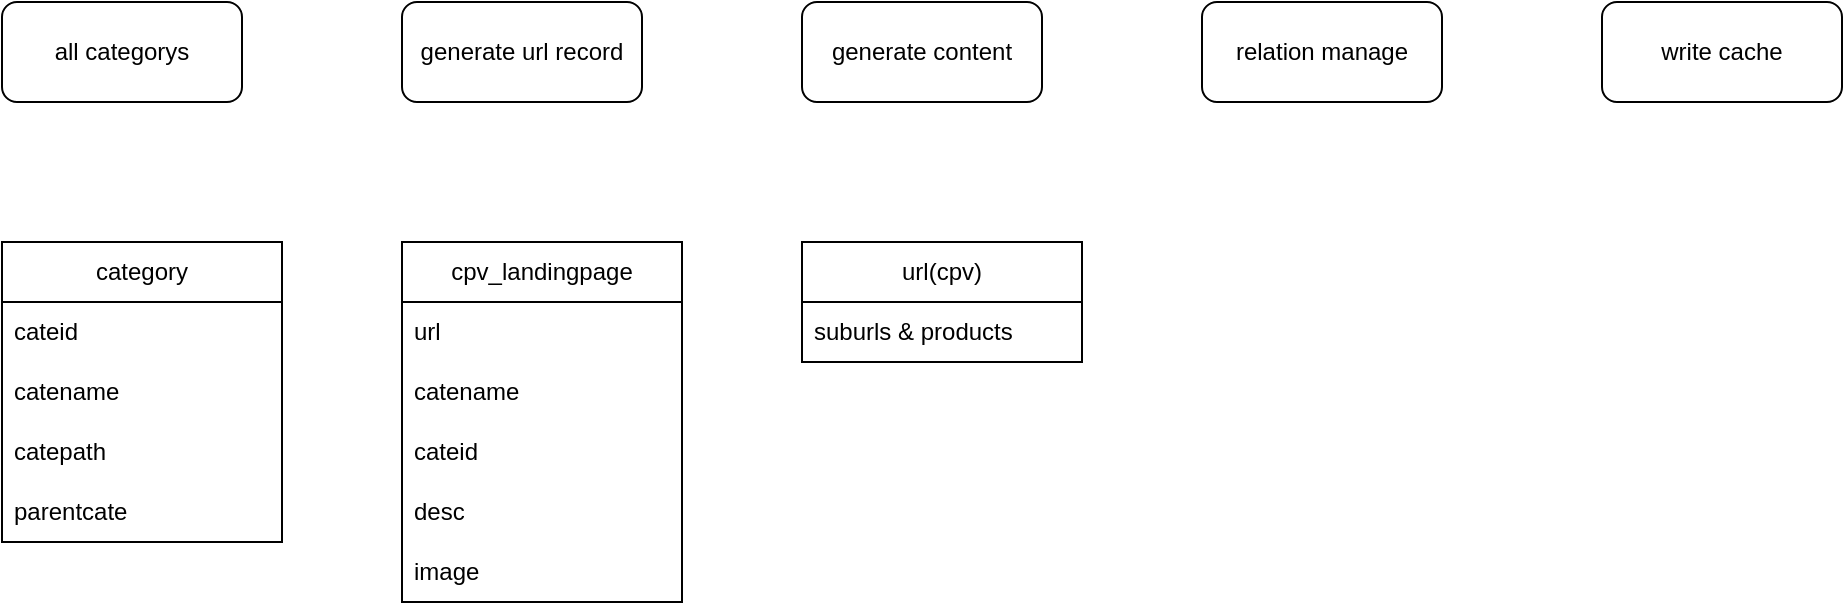 <mxfile version="24.4.4" type="github">
  <diagram name="第 1 页" id="mpDOS9dBaBRB9N8fmm2q">
    <mxGraphModel dx="1434" dy="673" grid="1" gridSize="10" guides="1" tooltips="1" connect="1" arrows="1" fold="1" page="1" pageScale="1" pageWidth="827" pageHeight="1169" math="0" shadow="0">
      <root>
        <mxCell id="0" />
        <mxCell id="1" parent="0" />
        <mxCell id="cuf6Y3lO1OeGZOs419_Y-1" value="all categorys" style="rounded=1;whiteSpace=wrap;html=1;" vertex="1" parent="1">
          <mxGeometry x="80" y="80" width="120" height="50" as="geometry" />
        </mxCell>
        <mxCell id="cuf6Y3lO1OeGZOs419_Y-2" value="generate url record" style="rounded=1;whiteSpace=wrap;html=1;" vertex="1" parent="1">
          <mxGeometry x="280" y="80" width="120" height="50" as="geometry" />
        </mxCell>
        <mxCell id="cuf6Y3lO1OeGZOs419_Y-3" value="write cache" style="rounded=1;whiteSpace=wrap;html=1;" vertex="1" parent="1">
          <mxGeometry x="880" y="80" width="120" height="50" as="geometry" />
        </mxCell>
        <mxCell id="cuf6Y3lO1OeGZOs419_Y-4" value="generate content" style="rounded=1;whiteSpace=wrap;html=1;" vertex="1" parent="1">
          <mxGeometry x="480" y="80" width="120" height="50" as="geometry" />
        </mxCell>
        <mxCell id="cuf6Y3lO1OeGZOs419_Y-5" value="relation manage" style="rounded=1;whiteSpace=wrap;html=1;" vertex="1" parent="1">
          <mxGeometry x="680" y="80" width="120" height="50" as="geometry" />
        </mxCell>
        <mxCell id="cuf6Y3lO1OeGZOs419_Y-6" value="category" style="swimlane;fontStyle=0;childLayout=stackLayout;horizontal=1;startSize=30;horizontalStack=0;resizeParent=1;resizeParentMax=0;resizeLast=0;collapsible=1;marginBottom=0;whiteSpace=wrap;html=1;" vertex="1" parent="1">
          <mxGeometry x="80" y="200" width="140" height="150" as="geometry" />
        </mxCell>
        <mxCell id="cuf6Y3lO1OeGZOs419_Y-7" value="cateid" style="text;strokeColor=none;fillColor=none;align=left;verticalAlign=middle;spacingLeft=4;spacingRight=4;overflow=hidden;points=[[0,0.5],[1,0.5]];portConstraint=eastwest;rotatable=0;whiteSpace=wrap;html=1;" vertex="1" parent="cuf6Y3lO1OeGZOs419_Y-6">
          <mxGeometry y="30" width="140" height="30" as="geometry" />
        </mxCell>
        <mxCell id="cuf6Y3lO1OeGZOs419_Y-8" value="catename" style="text;strokeColor=none;fillColor=none;align=left;verticalAlign=middle;spacingLeft=4;spacingRight=4;overflow=hidden;points=[[0,0.5],[1,0.5]];portConstraint=eastwest;rotatable=0;whiteSpace=wrap;html=1;" vertex="1" parent="cuf6Y3lO1OeGZOs419_Y-6">
          <mxGeometry y="60" width="140" height="30" as="geometry" />
        </mxCell>
        <mxCell id="cuf6Y3lO1OeGZOs419_Y-9" value="catepath" style="text;strokeColor=none;fillColor=none;align=left;verticalAlign=middle;spacingLeft=4;spacingRight=4;overflow=hidden;points=[[0,0.5],[1,0.5]];portConstraint=eastwest;rotatable=0;whiteSpace=wrap;html=1;" vertex="1" parent="cuf6Y3lO1OeGZOs419_Y-6">
          <mxGeometry y="90" width="140" height="30" as="geometry" />
        </mxCell>
        <mxCell id="cuf6Y3lO1OeGZOs419_Y-10" value="parentcate" style="text;strokeColor=none;fillColor=none;align=left;verticalAlign=middle;spacingLeft=4;spacingRight=4;overflow=hidden;points=[[0,0.5],[1,0.5]];portConstraint=eastwest;rotatable=0;whiteSpace=wrap;html=1;" vertex="1" parent="cuf6Y3lO1OeGZOs419_Y-6">
          <mxGeometry y="120" width="140" height="30" as="geometry" />
        </mxCell>
        <mxCell id="cuf6Y3lO1OeGZOs419_Y-11" value="cpv_landingpage" style="swimlane;fontStyle=0;childLayout=stackLayout;horizontal=1;startSize=30;horizontalStack=0;resizeParent=1;resizeParentMax=0;resizeLast=0;collapsible=1;marginBottom=0;whiteSpace=wrap;html=1;" vertex="1" parent="1">
          <mxGeometry x="280" y="200" width="140" height="180" as="geometry" />
        </mxCell>
        <mxCell id="cuf6Y3lO1OeGZOs419_Y-12" value="url" style="text;strokeColor=none;fillColor=none;align=left;verticalAlign=middle;spacingLeft=4;spacingRight=4;overflow=hidden;points=[[0,0.5],[1,0.5]];portConstraint=eastwest;rotatable=0;whiteSpace=wrap;html=1;" vertex="1" parent="cuf6Y3lO1OeGZOs419_Y-11">
          <mxGeometry y="30" width="140" height="30" as="geometry" />
        </mxCell>
        <mxCell id="cuf6Y3lO1OeGZOs419_Y-13" value="catename" style="text;strokeColor=none;fillColor=none;align=left;verticalAlign=middle;spacingLeft=4;spacingRight=4;overflow=hidden;points=[[0,0.5],[1,0.5]];portConstraint=eastwest;rotatable=0;whiteSpace=wrap;html=1;" vertex="1" parent="cuf6Y3lO1OeGZOs419_Y-11">
          <mxGeometry y="60" width="140" height="30" as="geometry" />
        </mxCell>
        <mxCell id="cuf6Y3lO1OeGZOs419_Y-14" value="cateid" style="text;strokeColor=none;fillColor=none;align=left;verticalAlign=middle;spacingLeft=4;spacingRight=4;overflow=hidden;points=[[0,0.5],[1,0.5]];portConstraint=eastwest;rotatable=0;whiteSpace=wrap;html=1;" vertex="1" parent="cuf6Y3lO1OeGZOs419_Y-11">
          <mxGeometry y="90" width="140" height="30" as="geometry" />
        </mxCell>
        <mxCell id="cuf6Y3lO1OeGZOs419_Y-15" value="desc" style="text;strokeColor=none;fillColor=none;align=left;verticalAlign=middle;spacingLeft=4;spacingRight=4;overflow=hidden;points=[[0,0.5],[1,0.5]];portConstraint=eastwest;rotatable=0;whiteSpace=wrap;html=1;" vertex="1" parent="cuf6Y3lO1OeGZOs419_Y-11">
          <mxGeometry y="120" width="140" height="30" as="geometry" />
        </mxCell>
        <mxCell id="cuf6Y3lO1OeGZOs419_Y-16" value="image" style="text;strokeColor=none;fillColor=none;align=left;verticalAlign=middle;spacingLeft=4;spacingRight=4;overflow=hidden;points=[[0,0.5],[1,0.5]];portConstraint=eastwest;rotatable=0;whiteSpace=wrap;html=1;" vertex="1" parent="cuf6Y3lO1OeGZOs419_Y-11">
          <mxGeometry y="150" width="140" height="30" as="geometry" />
        </mxCell>
        <mxCell id="cuf6Y3lO1OeGZOs419_Y-17" value="url(cpv)" style="swimlane;fontStyle=0;childLayout=stackLayout;horizontal=1;startSize=30;horizontalStack=0;resizeParent=1;resizeParentMax=0;resizeLast=0;collapsible=1;marginBottom=0;whiteSpace=wrap;html=1;" vertex="1" parent="1">
          <mxGeometry x="480" y="200" width="140" height="60" as="geometry" />
        </mxCell>
        <mxCell id="cuf6Y3lO1OeGZOs419_Y-18" value="suburls &amp;amp; products" style="text;strokeColor=none;fillColor=none;align=left;verticalAlign=middle;spacingLeft=4;spacingRight=4;overflow=hidden;points=[[0,0.5],[1,0.5]];portConstraint=eastwest;rotatable=0;whiteSpace=wrap;html=1;" vertex="1" parent="cuf6Y3lO1OeGZOs419_Y-17">
          <mxGeometry y="30" width="140" height="30" as="geometry" />
        </mxCell>
      </root>
    </mxGraphModel>
  </diagram>
</mxfile>
